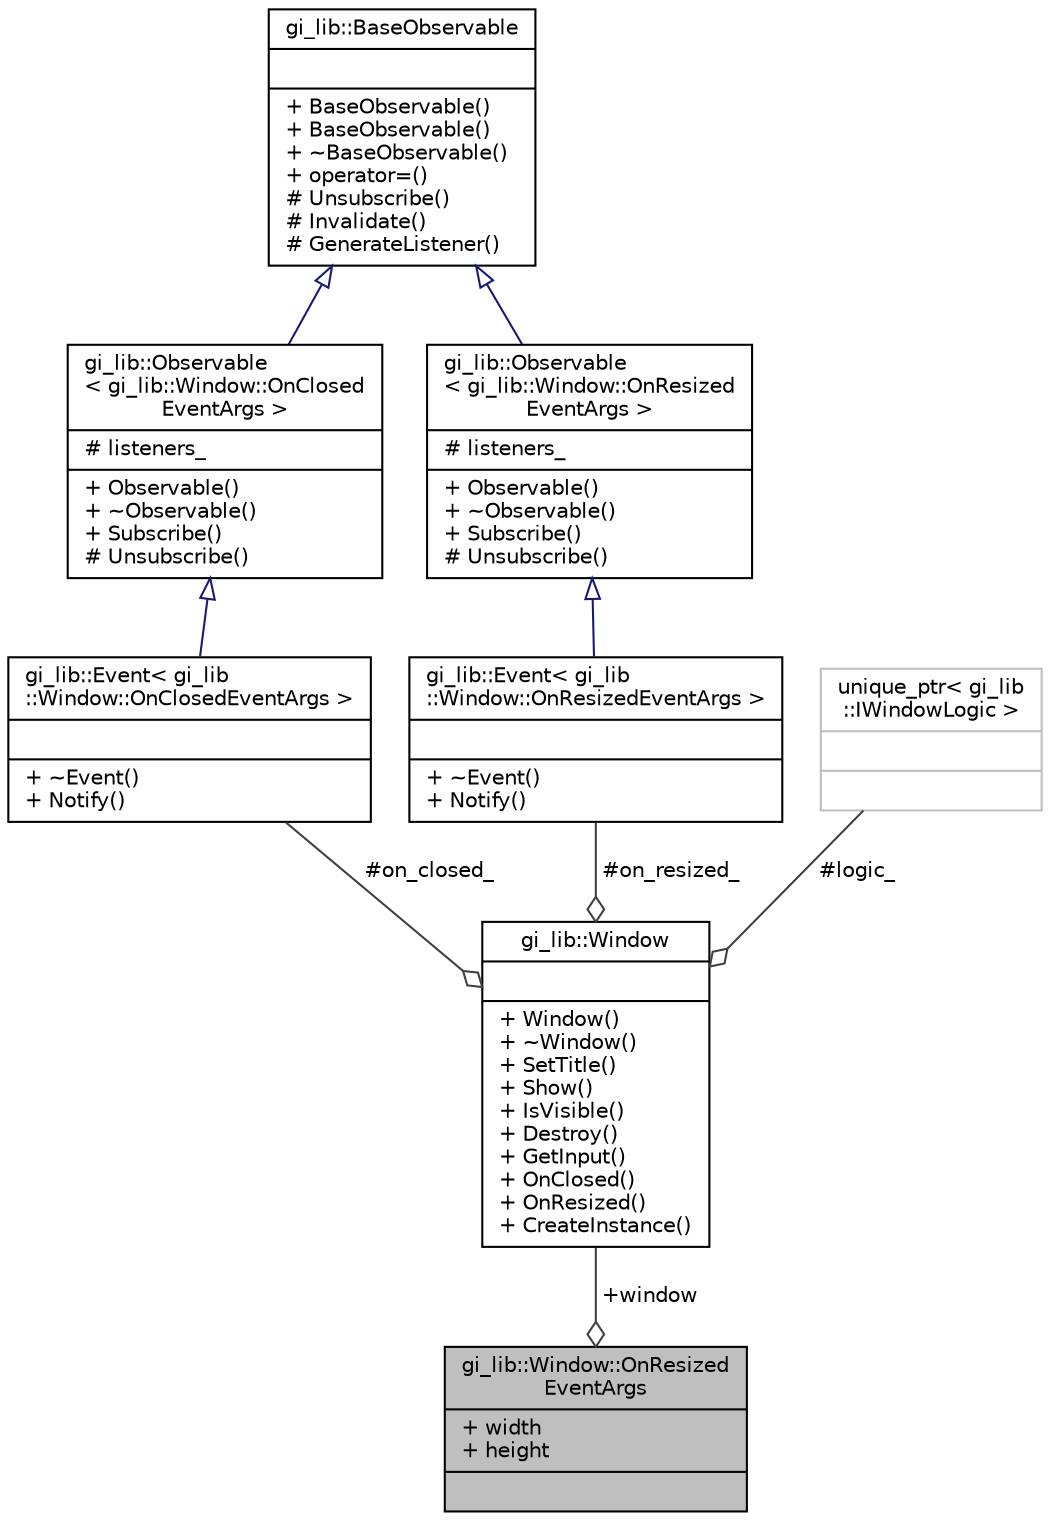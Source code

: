 digraph "gi_lib::Window::OnResizedEventArgs"
{
  edge [fontname="Helvetica",fontsize="10",labelfontname="Helvetica",labelfontsize="10"];
  node [fontname="Helvetica",fontsize="10",shape=record];
  Node1 [label="{gi_lib::Window::OnResized\lEventArgs\n|+ width\l+ height\l|}",height=0.2,width=0.4,color="black", fillcolor="grey75", style="filled", fontcolor="black"];
  Node2 -> Node1 [color="grey25",fontsize="10",style="solid",label=" +window" ,arrowhead="odiamond",fontname="Helvetica"];
  Node2 [label="{gi_lib::Window\n||+ Window()\l+ ~Window()\l+ SetTitle()\l+ Show()\l+ IsVisible()\l+ Destroy()\l+ GetInput()\l+ OnClosed()\l+ OnResized()\l+ CreateInstance()\l}",height=0.2,width=0.4,color="black", fillcolor="white", style="filled",URL="$classgi__lib_1_1_window.html",tooltip="A window. "];
  Node3 -> Node2 [color="grey25",fontsize="10",style="solid",label=" #on_closed_" ,arrowhead="odiamond",fontname="Helvetica"];
  Node3 [label="{gi_lib::Event\< gi_lib\l::Window::OnClosedEventArgs \>\n||+ ~Event()\l+ Notify()\l}",height=0.2,width=0.4,color="black", fillcolor="white", style="filled",URL="$classgi__lib_1_1_event.html"];
  Node4 -> Node3 [dir="back",color="midnightblue",fontsize="10",style="solid",arrowtail="onormal",fontname="Helvetica"];
  Node4 [label="{gi_lib::Observable\l\< gi_lib::Window::OnClosed\lEventArgs \>\n|# listeners_\l|+ Observable()\l+ ~Observable()\l+ Subscribe()\l# Unsubscribe()\l}",height=0.2,width=0.4,color="black", fillcolor="white", style="filled",URL="$classgi__lib_1_1_observable.html"];
  Node5 -> Node4 [dir="back",color="midnightblue",fontsize="10",style="solid",arrowtail="onormal",fontname="Helvetica"];
  Node5 [label="{gi_lib::BaseObservable\n||+ BaseObservable()\l+ BaseObservable()\l+ ~BaseObservable()\l+ operator=()\l# Unsubscribe()\l# Invalidate()\l# GenerateListener()\l}",height=0.2,width=0.4,color="black", fillcolor="white", style="filled",URL="$classgi__lib_1_1_base_observable.html",tooltip="Base class for observable objects. "];
  Node6 -> Node2 [color="grey25",fontsize="10",style="solid",label=" #on_resized_" ,arrowhead="odiamond",fontname="Helvetica"];
  Node6 [label="{gi_lib::Event\< gi_lib\l::Window::OnResizedEventArgs \>\n||+ ~Event()\l+ Notify()\l}",height=0.2,width=0.4,color="black", fillcolor="white", style="filled",URL="$classgi__lib_1_1_event.html"];
  Node7 -> Node6 [dir="back",color="midnightblue",fontsize="10",style="solid",arrowtail="onormal",fontname="Helvetica"];
  Node7 [label="{gi_lib::Observable\l\< gi_lib::Window::OnResized\lEventArgs \>\n|# listeners_\l|+ Observable()\l+ ~Observable()\l+ Subscribe()\l# Unsubscribe()\l}",height=0.2,width=0.4,color="black", fillcolor="white", style="filled",URL="$classgi__lib_1_1_observable.html"];
  Node5 -> Node7 [dir="back",color="midnightblue",fontsize="10",style="solid",arrowtail="onormal",fontname="Helvetica"];
  Node8 -> Node2 [color="grey25",fontsize="10",style="solid",label=" #logic_" ,arrowhead="odiamond",fontname="Helvetica"];
  Node8 [label="{unique_ptr\< gi_lib\l::IWindowLogic \>\n||}",height=0.2,width=0.4,color="grey75", fillcolor="white", style="filled"];
}
